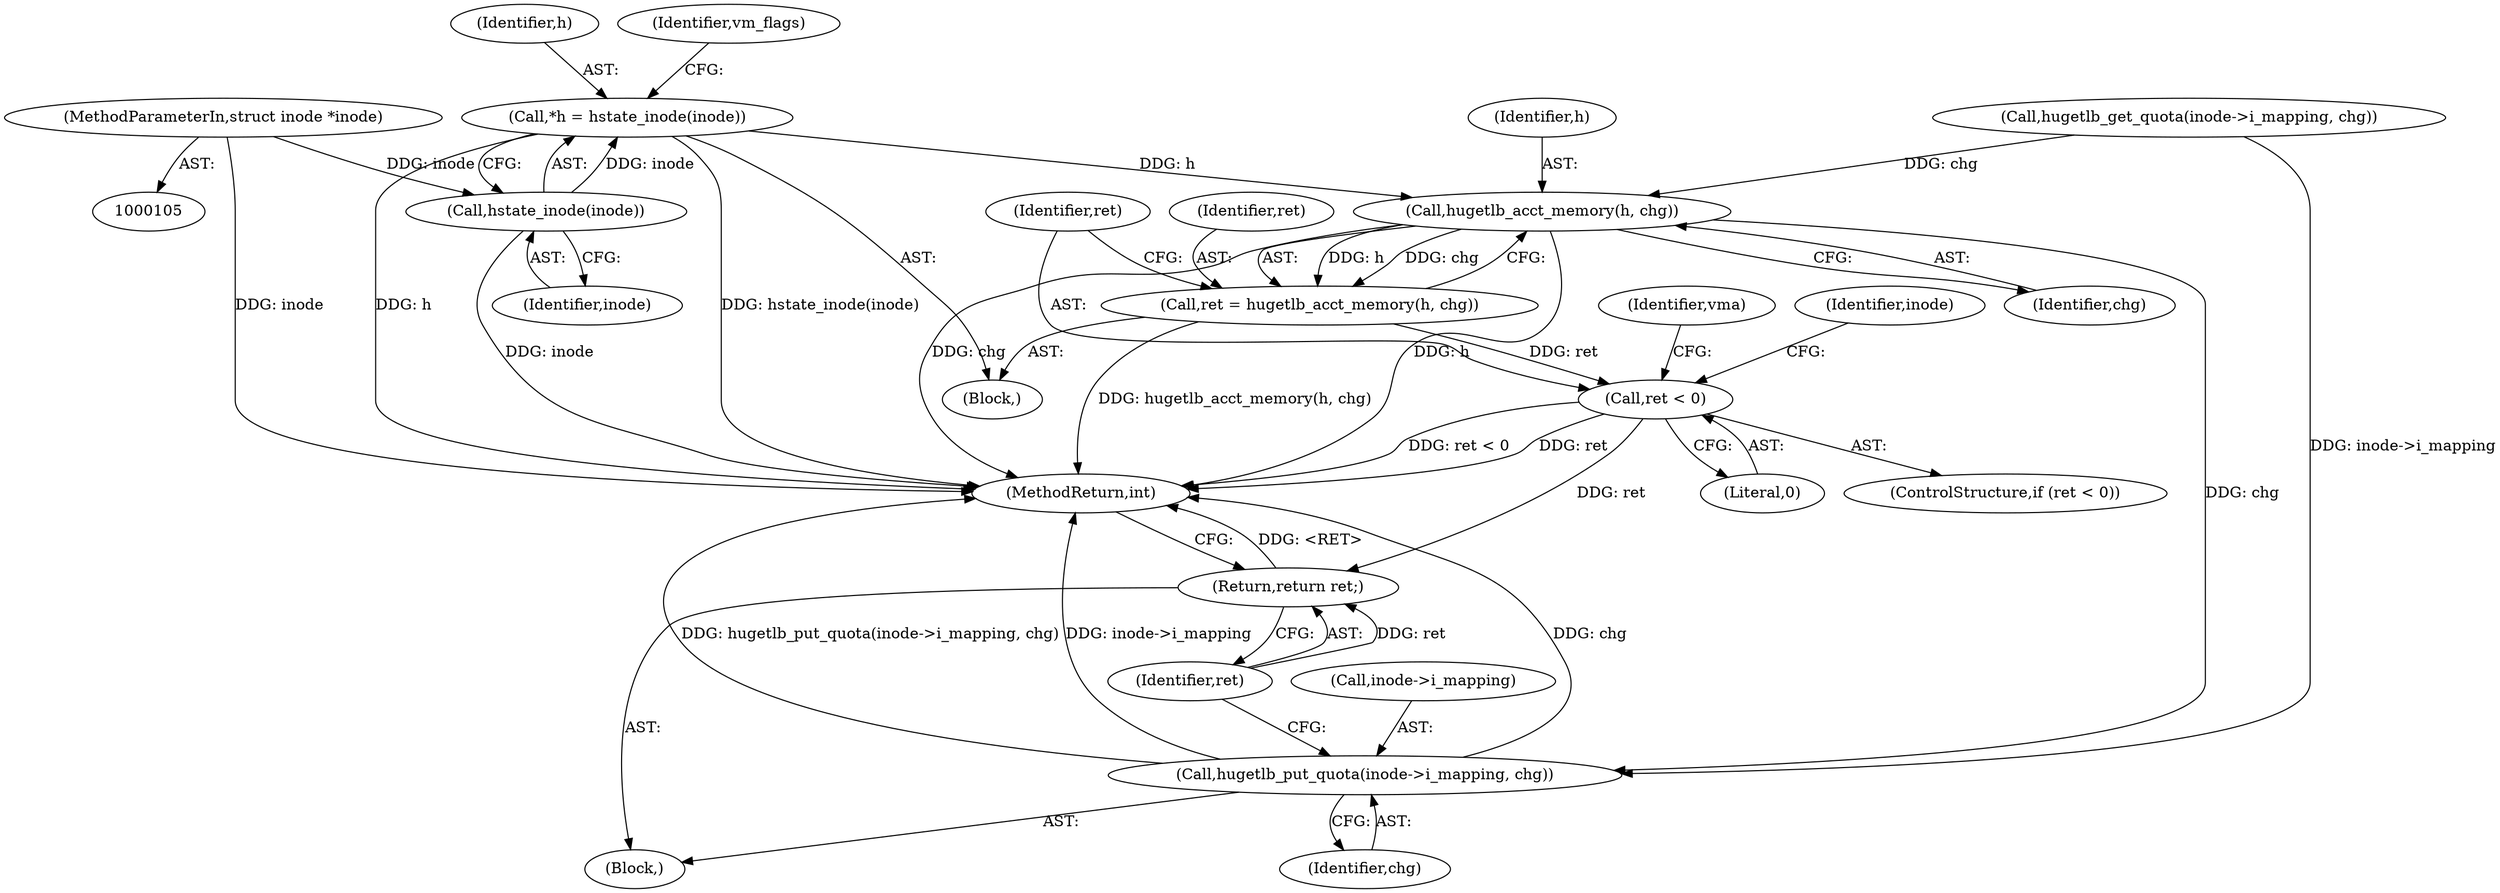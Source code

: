 digraph "0_linux_90481622d75715bfcb68501280a917dbfe516029_6@pointer" {
"1000115" [label="(Call,*h = hstate_inode(inode))"];
"1000117" [label="(Call,hstate_inode(inode))"];
"1000106" [label="(MethodParameterIn,struct inode *inode)"];
"1000185" [label="(Call,hugetlb_acct_memory(h, chg))"];
"1000183" [label="(Call,ret = hugetlb_acct_memory(h, chg))"];
"1000189" [label="(Call,ret < 0)"];
"1000198" [label="(Return,return ret;)"];
"1000193" [label="(Call,hugetlb_put_quota(inode->i_mapping, chg))"];
"1000189" [label="(Call,ret < 0)"];
"1000193" [label="(Call,hugetlb_put_quota(inode->i_mapping, chg))"];
"1000203" [label="(Identifier,vma)"];
"1000185" [label="(Call,hugetlb_acct_memory(h, chg))"];
"1000191" [label="(Literal,0)"];
"1000192" [label="(Block,)"];
"1000194" [label="(Call,inode->i_mapping)"];
"1000195" [label="(Identifier,inode)"];
"1000116" [label="(Identifier,h)"];
"1000118" [label="(Identifier,inode)"];
"1000199" [label="(Identifier,ret)"];
"1000111" [label="(Block,)"];
"1000187" [label="(Identifier,chg)"];
"1000190" [label="(Identifier,ret)"];
"1000115" [label="(Call,*h = hstate_inode(inode))"];
"1000188" [label="(ControlStructure,if (ret < 0))"];
"1000220" [label="(MethodReturn,int)"];
"1000197" [label="(Identifier,chg)"];
"1000121" [label="(Identifier,vm_flags)"];
"1000117" [label="(Call,hstate_inode(inode))"];
"1000106" [label="(MethodParameterIn,struct inode *inode)"];
"1000183" [label="(Call,ret = hugetlb_acct_memory(h, chg))"];
"1000184" [label="(Identifier,ret)"];
"1000198" [label="(Return,return ret;)"];
"1000175" [label="(Call,hugetlb_get_quota(inode->i_mapping, chg))"];
"1000186" [label="(Identifier,h)"];
"1000115" -> "1000111"  [label="AST: "];
"1000115" -> "1000117"  [label="CFG: "];
"1000116" -> "1000115"  [label="AST: "];
"1000117" -> "1000115"  [label="AST: "];
"1000121" -> "1000115"  [label="CFG: "];
"1000115" -> "1000220"  [label="DDG: hstate_inode(inode)"];
"1000115" -> "1000220"  [label="DDG: h"];
"1000117" -> "1000115"  [label="DDG: inode"];
"1000115" -> "1000185"  [label="DDG: h"];
"1000117" -> "1000118"  [label="CFG: "];
"1000118" -> "1000117"  [label="AST: "];
"1000117" -> "1000220"  [label="DDG: inode"];
"1000106" -> "1000117"  [label="DDG: inode"];
"1000106" -> "1000105"  [label="AST: "];
"1000106" -> "1000220"  [label="DDG: inode"];
"1000185" -> "1000183"  [label="AST: "];
"1000185" -> "1000187"  [label="CFG: "];
"1000186" -> "1000185"  [label="AST: "];
"1000187" -> "1000185"  [label="AST: "];
"1000183" -> "1000185"  [label="CFG: "];
"1000185" -> "1000220"  [label="DDG: chg"];
"1000185" -> "1000220"  [label="DDG: h"];
"1000185" -> "1000183"  [label="DDG: h"];
"1000185" -> "1000183"  [label="DDG: chg"];
"1000175" -> "1000185"  [label="DDG: chg"];
"1000185" -> "1000193"  [label="DDG: chg"];
"1000183" -> "1000111"  [label="AST: "];
"1000184" -> "1000183"  [label="AST: "];
"1000190" -> "1000183"  [label="CFG: "];
"1000183" -> "1000220"  [label="DDG: hugetlb_acct_memory(h, chg)"];
"1000183" -> "1000189"  [label="DDG: ret"];
"1000189" -> "1000188"  [label="AST: "];
"1000189" -> "1000191"  [label="CFG: "];
"1000190" -> "1000189"  [label="AST: "];
"1000191" -> "1000189"  [label="AST: "];
"1000195" -> "1000189"  [label="CFG: "];
"1000203" -> "1000189"  [label="CFG: "];
"1000189" -> "1000220"  [label="DDG: ret"];
"1000189" -> "1000220"  [label="DDG: ret < 0"];
"1000189" -> "1000198"  [label="DDG: ret"];
"1000198" -> "1000192"  [label="AST: "];
"1000198" -> "1000199"  [label="CFG: "];
"1000199" -> "1000198"  [label="AST: "];
"1000220" -> "1000198"  [label="CFG: "];
"1000198" -> "1000220"  [label="DDG: <RET>"];
"1000199" -> "1000198"  [label="DDG: ret"];
"1000193" -> "1000192"  [label="AST: "];
"1000193" -> "1000197"  [label="CFG: "];
"1000194" -> "1000193"  [label="AST: "];
"1000197" -> "1000193"  [label="AST: "];
"1000199" -> "1000193"  [label="CFG: "];
"1000193" -> "1000220"  [label="DDG: chg"];
"1000193" -> "1000220"  [label="DDG: inode->i_mapping"];
"1000193" -> "1000220"  [label="DDG: hugetlb_put_quota(inode->i_mapping, chg)"];
"1000175" -> "1000193"  [label="DDG: inode->i_mapping"];
}
